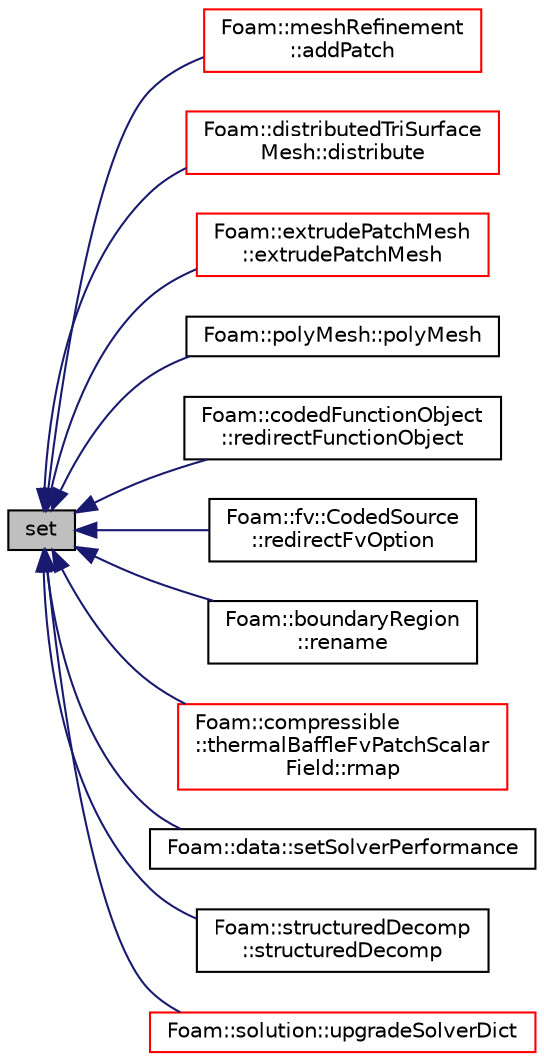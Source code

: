 digraph "set"
{
  bgcolor="transparent";
  edge [fontname="Helvetica",fontsize="10",labelfontname="Helvetica",labelfontsize="10"];
  node [fontname="Helvetica",fontsize="10",shape=record];
  rankdir="LR";
  Node1 [label="set",height=0.2,width=0.4,color="black", fillcolor="grey75", style="filled", fontcolor="black"];
  Node1 -> Node2 [dir="back",color="midnightblue",fontsize="10",style="solid",fontname="Helvetica"];
  Node2 [label="Foam::meshRefinement\l::addPatch",height=0.2,width=0.4,color="red",URL="$a01498.html#a7648b2de2bf053048ba38532a8cf73a1",tooltip="Helper:add patch to mesh. Update all registered fields. "];
  Node1 -> Node3 [dir="back",color="midnightblue",fontsize="10",style="solid",fontname="Helvetica"];
  Node3 [label="Foam::distributedTriSurface\lMesh::distribute",height=0.2,width=0.4,color="red",URL="$a00566.html#a30b981a389a43e4853d4dec45e4e5edb",tooltip="Set bounds of surface. Bounds currently set as list of. "];
  Node1 -> Node4 [dir="back",color="midnightblue",fontsize="10",style="solid",fontname="Helvetica"];
  Node4 [label="Foam::extrudePatchMesh\l::extrudePatchMesh",height=0.2,width=0.4,color="red",URL="$a00725.html#ada5aee048de4d025b44660aca99d21a6",tooltip="Construct from mesh, patch and dictionary. "];
  Node1 -> Node5 [dir="back",color="midnightblue",fontsize="10",style="solid",fontname="Helvetica"];
  Node5 [label="Foam::polyMesh::polyMesh",height=0.2,width=0.4,color="black",URL="$a01949.html#a358302c8007637a1e022a9fcf29fe2ca",tooltip="Construct from cell shapes with patch information in dictionary. "];
  Node1 -> Node6 [dir="back",color="midnightblue",fontsize="10",style="solid",fontname="Helvetica"];
  Node6 [label="Foam::codedFunctionObject\l::redirectFunctionObject",height=0.2,width=0.4,color="black",URL="$a00306.html#a7b9672a9398154b04567630f95510b2b",tooltip="Dynamically compiled functionObject. "];
  Node1 -> Node7 [dir="back",color="midnightblue",fontsize="10",style="solid",fontname="Helvetica"];
  Node7 [label="Foam::fv::CodedSource\l::redirectFvOption",height=0.2,width=0.4,color="black",URL="$a00308.html#a5ed1a4d435c9801d87148f8959f68a35",tooltip="Dynamically compiled fvOption. "];
  Node1 -> Node8 [dir="back",color="midnightblue",fontsize="10",style="solid",fontname="Helvetica"];
  Node8 [label="Foam::boundaryRegion\l::rename",height=0.2,width=0.4,color="black",URL="$a00152.html#aed59ccda2efd155c21c4f4b593767843",tooltip="Rename regions. "];
  Node1 -> Node9 [dir="back",color="midnightblue",fontsize="10",style="solid",fontname="Helvetica"];
  Node9 [label="Foam::compressible\l::thermalBaffleFvPatchScalar\lField::rmap",height=0.2,width=0.4,color="red",URL="$a02652.html#a713277715ccc0a5ef466b0516d44731f",tooltip="Reverse map the given fvPatchField onto this fvPatchField. "];
  Node1 -> Node10 [dir="back",color="midnightblue",fontsize="10",style="solid",fontname="Helvetica"];
  Node10 [label="Foam::data::setSolverPerformance",height=0.2,width=0.4,color="black",URL="$a00510.html#a3c5789d7ad0ac03f36c6aee7475853a2",tooltip="Add/set the solverPerformance entry for the named field. "];
  Node1 -> Node11 [dir="back",color="midnightblue",fontsize="10",style="solid",fontname="Helvetica"];
  Node11 [label="Foam::structuredDecomp\l::structuredDecomp",height=0.2,width=0.4,color="black",URL="$a02526.html#a5b6ec3c0ae827c0d6d6bc32d9d1e5816",tooltip="Construct given the decomposition dictionary. "];
  Node1 -> Node12 [dir="back",color="midnightblue",fontsize="10",style="solid",fontname="Helvetica"];
  Node12 [label="Foam::solution::upgradeSolverDict",height=0.2,width=0.4,color="red",URL="$a02438.html#aafb35d9c55b4a97e839ab61b4a0c7d52",tooltip="Update from older solver controls syntax. "];
}
